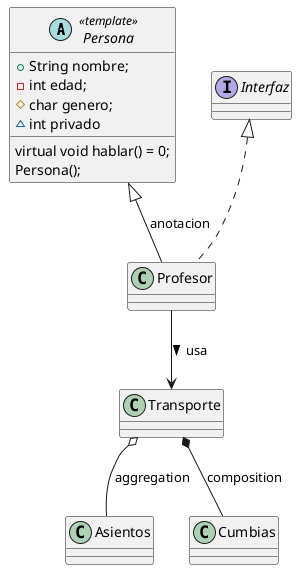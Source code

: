 @startuml
  abstract Class Persona<<template>>{
    +String nombre;
    -int edad;
    #char genero;
    ~int privado
    virtual void hablar() = 0;
    Persona();
  }
  Class Profesor
  Interface Interfaz
  Class Transporte
  Class Asientos
  Class Cumbias

  Persona <|-- Profesor : anotacion
  Interfaz <|..Profesor
  Profesor --> Transporte :usa >

  Transporte o-- Asientos : aggregation
  Transporte *-- Cumbias : composition

@enduml                                                                                                                                                                                                                                                                                                                                                                                                                                                                 
